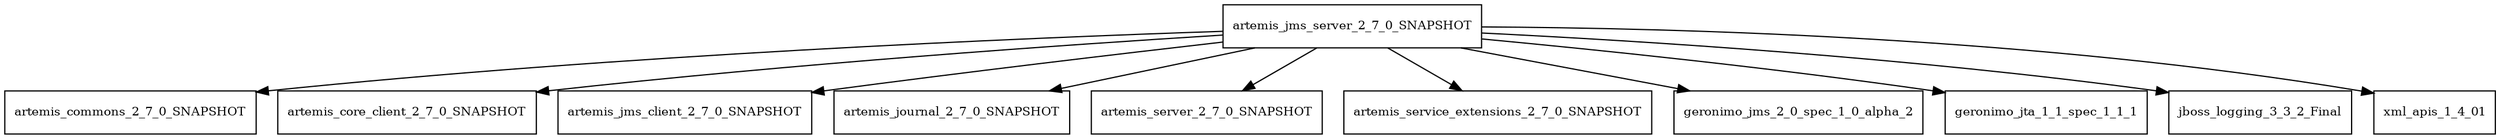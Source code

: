 digraph artemis_jms_server_2_7_0_SNAPSHOT_dependencies {
  node [shape = box, fontsize=10.0];
  artemis_jms_server_2_7_0_SNAPSHOT -> artemis_commons_2_7_0_SNAPSHOT;
  artemis_jms_server_2_7_0_SNAPSHOT -> artemis_core_client_2_7_0_SNAPSHOT;
  artemis_jms_server_2_7_0_SNAPSHOT -> artemis_jms_client_2_7_0_SNAPSHOT;
  artemis_jms_server_2_7_0_SNAPSHOT -> artemis_journal_2_7_0_SNAPSHOT;
  artemis_jms_server_2_7_0_SNAPSHOT -> artemis_server_2_7_0_SNAPSHOT;
  artemis_jms_server_2_7_0_SNAPSHOT -> artemis_service_extensions_2_7_0_SNAPSHOT;
  artemis_jms_server_2_7_0_SNAPSHOT -> geronimo_jms_2_0_spec_1_0_alpha_2;
  artemis_jms_server_2_7_0_SNAPSHOT -> geronimo_jta_1_1_spec_1_1_1;
  artemis_jms_server_2_7_0_SNAPSHOT -> jboss_logging_3_3_2_Final;
  artemis_jms_server_2_7_0_SNAPSHOT -> xml_apis_1_4_01;
}
